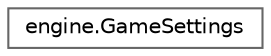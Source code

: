 digraph "Graphical Class Hierarchy"
{
 // LATEX_PDF_SIZE
  bgcolor="transparent";
  edge [fontname=Helvetica,fontsize=10,labelfontname=Helvetica,labelfontsize=10];
  node [fontname=Helvetica,fontsize=10,shape=box,height=0.2,width=0.4];
  rankdir="LR";
  Node0 [id="Node000000",label="engine.GameSettings",height=0.2,width=0.4,color="grey40", fillcolor="white", style="filled",URL="$classengine_1_1_game_settings.html",tooltip="Implements an object that stores a single game's difficulty settings."];
}
